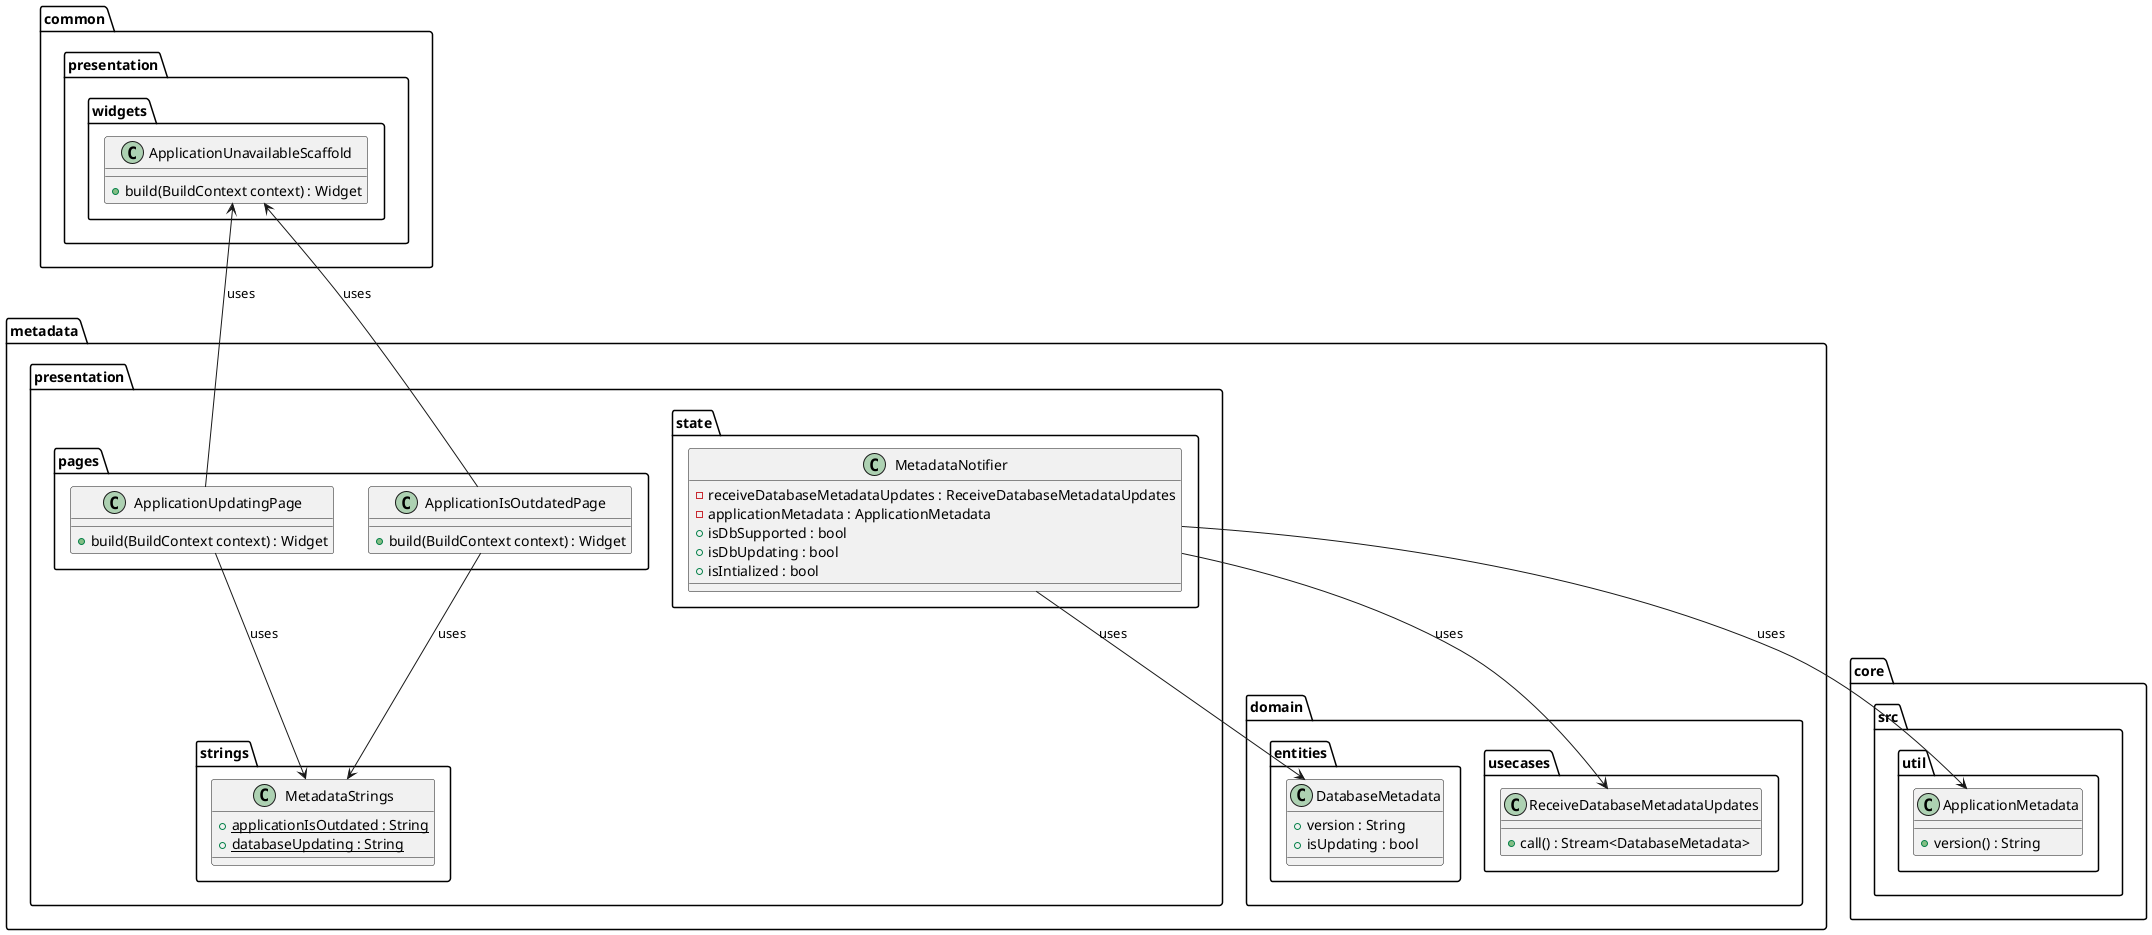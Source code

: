 @startuml metadata_presentation_class_diagram

package core.src.util {
    class ApplicationMetadata {
        + version() : String
    }
}

package common.presentation.widgets {
    class ApplicationUnavailableScaffold {
        + build(BuildContext context) : Widget
    }
}

package metadata {
    package domain {
        package entities {
            class DatabaseMetadata {
                + version : String
                + isUpdating : bool
            }
        }


        package usecases {
            class ReceiveDatabaseMetadataUpdates {
                + call() : Stream<DatabaseMetadata>
            }
        }
    }

    package presentation {
        package state {
            class MetadataNotifier {
                - receiveDatabaseMetadataUpdates : ReceiveDatabaseMetadataUpdates
                - applicationMetadata : ApplicationMetadata
                + isDbSupported : bool
                + isDbUpdating : bool
                + isIntialized : bool
            }
        }

        package pages {
            class ApplicationUpdatingPage {
                + build(BuildContext context) : Widget
            }
            class ApplicationIsOutdatedPage {
                + build(BuildContext context) : Widget
            }
        }

        package strings {
            class MetadataStrings {
                + {static} applicationIsOutdated : String
                + {static} databaseUpdating : String
            }
        }
    }
}

MetadataNotifier --> ApplicationMetadata : uses
MetadataNotifier --> ReceiveDatabaseMetadataUpdates : uses
MetadataNotifier --> DatabaseMetadata : uses

ApplicationUpdatingPage --> MetadataStrings : uses
ApplicationIsOutdatedPage --> MetadataStrings : uses

ApplicationUpdatingPage -up-> ApplicationUnavailableScaffold : uses
ApplicationIsOutdatedPage -up-> ApplicationUnavailableScaffold : uses

@enduml
